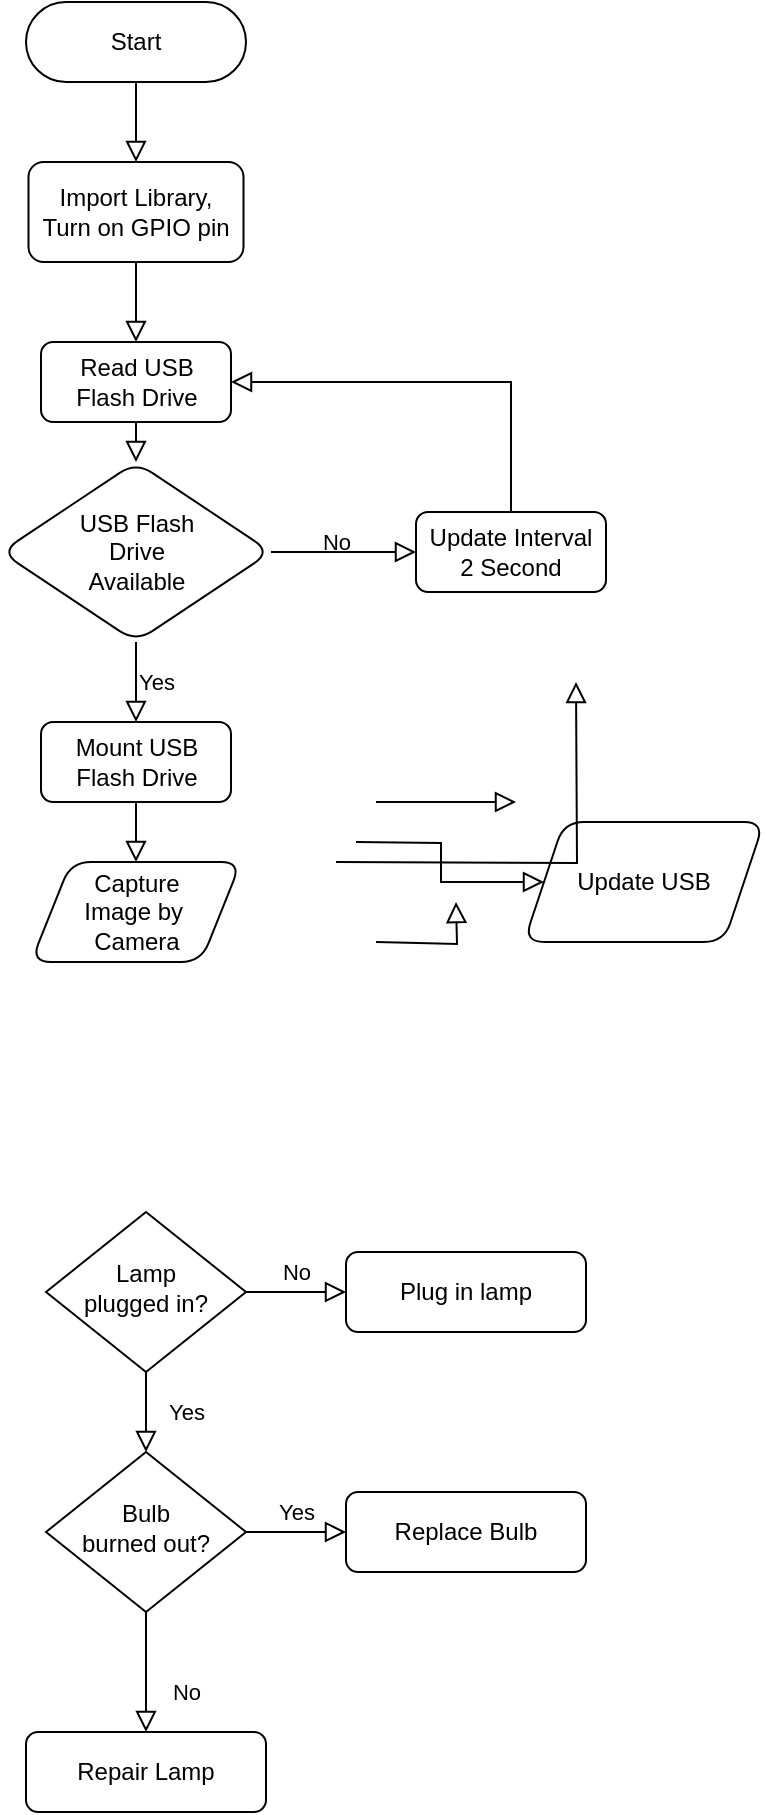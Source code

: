 <mxfile version="20.4.0" type="github">
  <diagram id="C5RBs43oDa-KdzZeNtuy" name="Page-1">
    <mxGraphModel dx="733" dy="668" grid="1" gridSize="10" guides="1" tooltips="1" connect="1" arrows="1" fold="1" page="1" pageScale="1" pageWidth="827" pageHeight="1169" math="0" shadow="0">
      <root>
        <mxCell id="WIyWlLk6GJQsqaUBKTNV-0" />
        <mxCell id="WIyWlLk6GJQsqaUBKTNV-1" parent="WIyWlLk6GJQsqaUBKTNV-0" />
        <mxCell id="WIyWlLk6GJQsqaUBKTNV-2" value="No" style="rounded=0;html=1;jettySize=auto;orthogonalLoop=1;fontSize=11;endArrow=block;endFill=0;endSize=8;strokeWidth=1;shadow=0;labelBackgroundColor=none;edgeStyle=orthogonalEdgeStyle;exitX=1;exitY=0.5;exitDx=0;exitDy=0;entryX=0;entryY=0.5;entryDx=0;entryDy=0;" parent="WIyWlLk6GJQsqaUBKTNV-1" source="GQckfAEyhpUPW6v0SJ0u-4" target="GQckfAEyhpUPW6v0SJ0u-9" edge="1">
          <mxGeometry x="-0.103" y="5" relative="1" as="geometry">
            <mxPoint x="225" y="665" as="sourcePoint" />
            <mxPoint as="offset" />
          </mxGeometry>
        </mxCell>
        <mxCell id="WIyWlLk6GJQsqaUBKTNV-4" value="Yes" style="rounded=0;html=1;jettySize=auto;orthogonalLoop=1;fontSize=11;endArrow=block;endFill=0;endSize=8;strokeWidth=1;shadow=0;labelBackgroundColor=none;edgeStyle=orthogonalEdgeStyle;" parent="WIyWlLk6GJQsqaUBKTNV-1" source="WIyWlLk6GJQsqaUBKTNV-6" target="WIyWlLk6GJQsqaUBKTNV-10" edge="1">
          <mxGeometry y="20" relative="1" as="geometry">
            <mxPoint as="offset" />
          </mxGeometry>
        </mxCell>
        <mxCell id="WIyWlLk6GJQsqaUBKTNV-5" value="No" style="edgeStyle=orthogonalEdgeStyle;rounded=0;html=1;jettySize=auto;orthogonalLoop=1;fontSize=11;endArrow=block;endFill=0;endSize=8;strokeWidth=1;shadow=0;labelBackgroundColor=none;" parent="WIyWlLk6GJQsqaUBKTNV-1" source="WIyWlLk6GJQsqaUBKTNV-6" target="WIyWlLk6GJQsqaUBKTNV-7" edge="1">
          <mxGeometry y="10" relative="1" as="geometry">
            <mxPoint as="offset" />
          </mxGeometry>
        </mxCell>
        <mxCell id="WIyWlLk6GJQsqaUBKTNV-6" value="Lamp&lt;br&gt;plugged in?" style="rhombus;whiteSpace=wrap;html=1;shadow=0;fontFamily=Helvetica;fontSize=12;align=center;strokeWidth=1;spacing=6;spacingTop=-4;" parent="WIyWlLk6GJQsqaUBKTNV-1" vertex="1">
          <mxGeometry x="175" y="625" width="100" height="80" as="geometry" />
        </mxCell>
        <mxCell id="WIyWlLk6GJQsqaUBKTNV-7" value="Plug in lamp" style="rounded=1;whiteSpace=wrap;html=1;fontSize=12;glass=0;strokeWidth=1;shadow=0;" parent="WIyWlLk6GJQsqaUBKTNV-1" vertex="1">
          <mxGeometry x="325" y="645" width="120" height="40" as="geometry" />
        </mxCell>
        <mxCell id="WIyWlLk6GJQsqaUBKTNV-8" value="No" style="rounded=0;html=1;jettySize=auto;orthogonalLoop=1;fontSize=11;endArrow=block;endFill=0;endSize=8;strokeWidth=1;shadow=0;labelBackgroundColor=none;edgeStyle=orthogonalEdgeStyle;" parent="WIyWlLk6GJQsqaUBKTNV-1" source="WIyWlLk6GJQsqaUBKTNV-10" target="WIyWlLk6GJQsqaUBKTNV-11" edge="1">
          <mxGeometry x="0.333" y="20" relative="1" as="geometry">
            <mxPoint as="offset" />
          </mxGeometry>
        </mxCell>
        <mxCell id="WIyWlLk6GJQsqaUBKTNV-9" value="Yes" style="edgeStyle=orthogonalEdgeStyle;rounded=0;html=1;jettySize=auto;orthogonalLoop=1;fontSize=11;endArrow=block;endFill=0;endSize=8;strokeWidth=1;shadow=0;labelBackgroundColor=none;" parent="WIyWlLk6GJQsqaUBKTNV-1" source="WIyWlLk6GJQsqaUBKTNV-10" target="WIyWlLk6GJQsqaUBKTNV-12" edge="1">
          <mxGeometry y="10" relative="1" as="geometry">
            <mxPoint as="offset" />
          </mxGeometry>
        </mxCell>
        <mxCell id="WIyWlLk6GJQsqaUBKTNV-10" value="Bulb&lt;br&gt;burned out?" style="rhombus;whiteSpace=wrap;html=1;shadow=0;fontFamily=Helvetica;fontSize=12;align=center;strokeWidth=1;spacing=6;spacingTop=-4;" parent="WIyWlLk6GJQsqaUBKTNV-1" vertex="1">
          <mxGeometry x="175" y="745" width="100" height="80" as="geometry" />
        </mxCell>
        <mxCell id="WIyWlLk6GJQsqaUBKTNV-11" value="Repair Lamp" style="rounded=1;whiteSpace=wrap;html=1;fontSize=12;glass=0;strokeWidth=1;shadow=0;" parent="WIyWlLk6GJQsqaUBKTNV-1" vertex="1">
          <mxGeometry x="165" y="885" width="120" height="40" as="geometry" />
        </mxCell>
        <mxCell id="WIyWlLk6GJQsqaUBKTNV-12" value="Replace Bulb" style="rounded=1;whiteSpace=wrap;html=1;fontSize=12;glass=0;strokeWidth=1;shadow=0;" parent="WIyWlLk6GJQsqaUBKTNV-1" vertex="1">
          <mxGeometry x="325" y="765" width="120" height="40" as="geometry" />
        </mxCell>
        <mxCell id="GQckfAEyhpUPW6v0SJ0u-0" value="Start" style="rounded=1;whiteSpace=wrap;html=1;hachureGap=4;arcSize=50;" vertex="1" parent="WIyWlLk6GJQsqaUBKTNV-1">
          <mxGeometry x="165" y="20" width="110" height="40" as="geometry" />
        </mxCell>
        <mxCell id="GQckfAEyhpUPW6v0SJ0u-2" value="Capture&lt;br&gt;Image by&amp;nbsp;&lt;br&gt;Camera" style="shape=parallelogram;perimeter=parallelogramPerimeter;whiteSpace=wrap;html=1;fixedSize=1;rounded=1;shadow=0;glass=0;sketch=0;hachureGap=4;" vertex="1" parent="WIyWlLk6GJQsqaUBKTNV-1">
          <mxGeometry x="167.5" y="450" width="105" height="50" as="geometry" />
        </mxCell>
        <mxCell id="GQckfAEyhpUPW6v0SJ0u-4" value="USB Flash&lt;br&gt;Drive&lt;br&gt;Available" style="rhombus;whiteSpace=wrap;html=1;rounded=1;shadow=0;glass=0;sketch=0;hachureGap=4;" vertex="1" parent="WIyWlLk6GJQsqaUBKTNV-1">
          <mxGeometry x="152.5" y="250" width="135" height="90" as="geometry" />
        </mxCell>
        <mxCell id="GQckfAEyhpUPW6v0SJ0u-5" value="Update USB" style="shape=parallelogram;perimeter=parallelogramPerimeter;whiteSpace=wrap;html=1;fixedSize=1;rounded=1;shadow=0;glass=0;sketch=0;hachureGap=4;" vertex="1" parent="WIyWlLk6GJQsqaUBKTNV-1">
          <mxGeometry x="414" y="430" width="120" height="60" as="geometry" />
        </mxCell>
        <mxCell id="GQckfAEyhpUPW6v0SJ0u-6" value="Read USB&lt;br&gt;Flash Drive" style="rounded=1;whiteSpace=wrap;html=1;shadow=0;glass=0;sketch=0;hachureGap=4;" vertex="1" parent="WIyWlLk6GJQsqaUBKTNV-1">
          <mxGeometry x="172.5" y="190" width="95" height="40" as="geometry" />
        </mxCell>
        <mxCell id="GQckfAEyhpUPW6v0SJ0u-9" value="Update Interval&lt;br&gt;2 Second" style="rounded=1;whiteSpace=wrap;html=1;shadow=0;glass=0;sketch=0;hachureGap=4;" vertex="1" parent="WIyWlLk6GJQsqaUBKTNV-1">
          <mxGeometry x="360" y="275" width="95" height="40" as="geometry" />
        </mxCell>
        <mxCell id="GQckfAEyhpUPW6v0SJ0u-15" value="" style="rounded=0;html=1;jettySize=auto;orthogonalLoop=1;fontSize=11;endArrow=block;endFill=0;endSize=8;strokeWidth=1;shadow=0;labelBackgroundColor=none;edgeStyle=orthogonalEdgeStyle;" edge="1" parent="WIyWlLk6GJQsqaUBKTNV-1">
          <mxGeometry relative="1" as="geometry">
            <mxPoint x="340" y="490" as="sourcePoint" />
            <mxPoint x="380" y="470" as="targetPoint" />
          </mxGeometry>
        </mxCell>
        <mxCell id="GQckfAEyhpUPW6v0SJ0u-16" value="" style="rounded=0;html=1;jettySize=auto;orthogonalLoop=1;fontSize=11;endArrow=block;endFill=0;endSize=8;strokeWidth=1;shadow=0;labelBackgroundColor=none;edgeStyle=orthogonalEdgeStyle;" edge="1" parent="WIyWlLk6GJQsqaUBKTNV-1" target="GQckfAEyhpUPW6v0SJ0u-5">
          <mxGeometry relative="1" as="geometry">
            <mxPoint x="330" y="440" as="sourcePoint" />
            <mxPoint x="380" y="315" as="targetPoint" />
          </mxGeometry>
        </mxCell>
        <mxCell id="GQckfAEyhpUPW6v0SJ0u-17" value="" style="rounded=0;html=1;jettySize=auto;orthogonalLoop=1;fontSize=11;endArrow=block;endFill=0;endSize=8;strokeWidth=1;shadow=0;labelBackgroundColor=none;edgeStyle=orthogonalEdgeStyle;" edge="1" parent="WIyWlLk6GJQsqaUBKTNV-1">
          <mxGeometry relative="1" as="geometry">
            <mxPoint x="340" y="420" as="sourcePoint" />
            <mxPoint x="410" y="420" as="targetPoint" />
          </mxGeometry>
        </mxCell>
        <mxCell id="GQckfAEyhpUPW6v0SJ0u-18" value="" style="rounded=0;html=1;jettySize=auto;orthogonalLoop=1;fontSize=11;endArrow=block;endFill=0;endSize=8;strokeWidth=1;shadow=0;labelBackgroundColor=none;edgeStyle=orthogonalEdgeStyle;" edge="1" parent="WIyWlLk6GJQsqaUBKTNV-1">
          <mxGeometry relative="1" as="geometry">
            <mxPoint x="320" y="450" as="sourcePoint" />
            <mxPoint x="440" y="360" as="targetPoint" />
          </mxGeometry>
        </mxCell>
        <mxCell id="GQckfAEyhpUPW6v0SJ0u-19" value="" style="rounded=0;html=1;jettySize=auto;orthogonalLoop=1;fontSize=11;endArrow=block;endFill=0;endSize=8;strokeWidth=1;shadow=0;labelBackgroundColor=none;edgeStyle=orthogonalEdgeStyle;exitX=0.5;exitY=0;exitDx=0;exitDy=0;entryX=1;entryY=0.5;entryDx=0;entryDy=0;" edge="1" parent="WIyWlLk6GJQsqaUBKTNV-1" source="GQckfAEyhpUPW6v0SJ0u-9" target="GQckfAEyhpUPW6v0SJ0u-6">
          <mxGeometry relative="1" as="geometry">
            <mxPoint x="307.5" y="315" as="sourcePoint" />
            <mxPoint x="380" y="315" as="targetPoint" />
          </mxGeometry>
        </mxCell>
        <mxCell id="GQckfAEyhpUPW6v0SJ0u-20" value="" style="rounded=0;html=1;jettySize=auto;orthogonalLoop=1;fontSize=11;endArrow=block;endFill=0;endSize=8;strokeWidth=1;shadow=0;labelBackgroundColor=none;edgeStyle=orthogonalEdgeStyle;exitX=0.5;exitY=1;exitDx=0;exitDy=0;entryX=0.5;entryY=0;entryDx=0;entryDy=0;" edge="1" parent="WIyWlLk6GJQsqaUBKTNV-1" source="GQckfAEyhpUPW6v0SJ0u-0" target="GQckfAEyhpUPW6v0SJ0u-22">
          <mxGeometry relative="1" as="geometry">
            <mxPoint x="417.5" y="195" as="sourcePoint" />
            <mxPoint x="290" y="120" as="targetPoint" />
          </mxGeometry>
        </mxCell>
        <mxCell id="GQckfAEyhpUPW6v0SJ0u-21" value="" style="rounded=0;html=1;jettySize=auto;orthogonalLoop=1;fontSize=11;endArrow=block;endFill=0;endSize=8;strokeWidth=1;shadow=0;labelBackgroundColor=none;edgeStyle=orthogonalEdgeStyle;exitX=0.5;exitY=1;exitDx=0;exitDy=0;entryX=0.5;entryY=0;entryDx=0;entryDy=0;" edge="1" parent="WIyWlLk6GJQsqaUBKTNV-1" source="GQckfAEyhpUPW6v0SJ0u-6" target="GQckfAEyhpUPW6v0SJ0u-4">
          <mxGeometry relative="1" as="geometry">
            <mxPoint x="230" y="160" as="sourcePoint" />
            <mxPoint x="230" y="200" as="targetPoint" />
          </mxGeometry>
        </mxCell>
        <mxCell id="GQckfAEyhpUPW6v0SJ0u-22" value="Import Library,&lt;br&gt;Turn on GPIO pin" style="rounded=1;whiteSpace=wrap;html=1;shadow=0;glass=0;sketch=0;hachureGap=4;" vertex="1" parent="WIyWlLk6GJQsqaUBKTNV-1">
          <mxGeometry x="166.25" y="100" width="107.5" height="50" as="geometry" />
        </mxCell>
        <mxCell id="GQckfAEyhpUPW6v0SJ0u-23" value="" style="rounded=0;html=1;jettySize=auto;orthogonalLoop=1;fontSize=11;endArrow=block;endFill=0;endSize=8;strokeWidth=1;shadow=0;labelBackgroundColor=none;edgeStyle=orthogonalEdgeStyle;exitX=0.5;exitY=1;exitDx=0;exitDy=0;entryX=0.5;entryY=0;entryDx=0;entryDy=0;" edge="1" parent="WIyWlLk6GJQsqaUBKTNV-1" source="GQckfAEyhpUPW6v0SJ0u-22" target="GQckfAEyhpUPW6v0SJ0u-6">
          <mxGeometry relative="1" as="geometry">
            <mxPoint x="230" y="70" as="sourcePoint" />
            <mxPoint x="230" y="110" as="targetPoint" />
          </mxGeometry>
        </mxCell>
        <mxCell id="GQckfAEyhpUPW6v0SJ0u-24" value="Mount USB Flash Drive" style="rounded=1;whiteSpace=wrap;html=1;shadow=0;glass=0;sketch=0;hachureGap=4;" vertex="1" parent="WIyWlLk6GJQsqaUBKTNV-1">
          <mxGeometry x="172.5" y="380" width="95" height="40" as="geometry" />
        </mxCell>
        <mxCell id="GQckfAEyhpUPW6v0SJ0u-25" value="Yes" style="rounded=0;html=1;jettySize=auto;orthogonalLoop=1;fontSize=11;endArrow=block;endFill=0;endSize=8;strokeWidth=1;shadow=0;labelBackgroundColor=none;edgeStyle=orthogonalEdgeStyle;exitX=0.5;exitY=1;exitDx=0;exitDy=0;entryX=0.5;entryY=0;entryDx=0;entryDy=0;" edge="1" parent="WIyWlLk6GJQsqaUBKTNV-1" source="GQckfAEyhpUPW6v0SJ0u-4" target="GQckfAEyhpUPW6v0SJ0u-24">
          <mxGeometry y="10" relative="1" as="geometry">
            <mxPoint x="230" y="160" as="sourcePoint" />
            <mxPoint x="230" y="200" as="targetPoint" />
            <mxPoint as="offset" />
          </mxGeometry>
        </mxCell>
        <mxCell id="GQckfAEyhpUPW6v0SJ0u-27" value="" style="rounded=0;html=1;jettySize=auto;orthogonalLoop=1;fontSize=11;endArrow=block;endFill=0;endSize=8;strokeWidth=1;shadow=0;labelBackgroundColor=none;edgeStyle=orthogonalEdgeStyle;exitX=0.5;exitY=1;exitDx=0;exitDy=0;entryX=0.5;entryY=0;entryDx=0;entryDy=0;" edge="1" parent="WIyWlLk6GJQsqaUBKTNV-1" source="GQckfAEyhpUPW6v0SJ0u-24" target="GQckfAEyhpUPW6v0SJ0u-2">
          <mxGeometry relative="1" as="geometry">
            <mxPoint x="230" y="240" as="sourcePoint" />
            <mxPoint x="220" y="440" as="targetPoint" />
          </mxGeometry>
        </mxCell>
      </root>
    </mxGraphModel>
  </diagram>
</mxfile>
